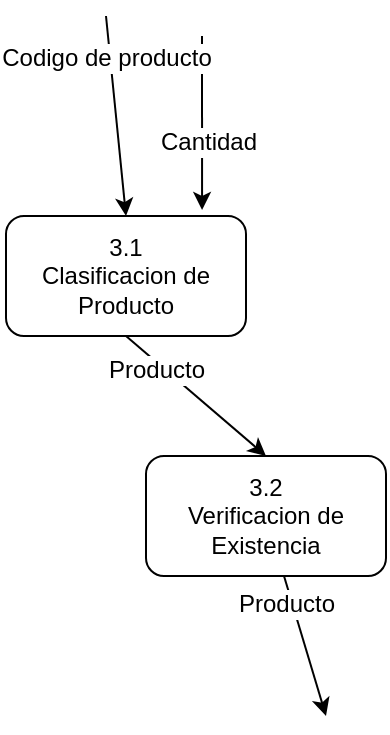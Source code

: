 <mxfile version="12.1.0" type="device" pages="1"><diagram id="PoDbJcZhf3v891BJepXV" name="Page-1"><mxGraphModel dx="1091" dy="599" grid="1" gridSize="10" guides="1" tooltips="1" connect="1" arrows="1" fold="1" page="1" pageScale="1" pageWidth="850" pageHeight="1100" math="0" shadow="0"><root><mxCell id="0"/><mxCell id="1" parent="0"/><mxCell id="snAHuqlN03sdnoS_7xsD-1" value="3.1&lt;br&gt;Clasificacion de Producto" style="rounded=1;whiteSpace=wrap;html=1;" parent="1" vertex="1"><mxGeometry x="90" y="160" width="120" height="60" as="geometry"/></mxCell><mxCell id="snAHuqlN03sdnoS_7xsD-4" value="" style="endArrow=classic;html=1;entryX=0.817;entryY=-0.05;entryDx=0;entryDy=0;entryPerimeter=0;" parent="1" target="snAHuqlN03sdnoS_7xsD-1" edge="1"><mxGeometry width="50" height="50" relative="1" as="geometry"><mxPoint x="188" y="70" as="sourcePoint"/><mxPoint x="210" y="90" as="targetPoint"/></mxGeometry></mxCell><mxCell id="snAHuqlN03sdnoS_7xsD-10" value="Cantidad" style="text;html=1;resizable=0;points=[];align=center;verticalAlign=middle;labelBackgroundColor=#ffffff;" parent="snAHuqlN03sdnoS_7xsD-4" vertex="1" connectable="0"><mxGeometry x="0.218" y="3" relative="1" as="geometry"><mxPoint as="offset"/></mxGeometry></mxCell><mxCell id="snAHuqlN03sdnoS_7xsD-5" value="" style="endArrow=classic;html=1;entryX=0.5;entryY=0;entryDx=0;entryDy=0;" parent="1" target="snAHuqlN03sdnoS_7xsD-1" edge="1"><mxGeometry width="50" height="50" relative="1" as="geometry"><mxPoint x="140" y="60" as="sourcePoint"/><mxPoint x="150" y="150" as="targetPoint"/></mxGeometry></mxCell><mxCell id="snAHuqlN03sdnoS_7xsD-9" value="Codigo de producto" style="text;html=1;resizable=0;points=[];align=center;verticalAlign=middle;labelBackgroundColor=#ffffff;" parent="snAHuqlN03sdnoS_7xsD-5" vertex="1" connectable="0"><mxGeometry x="0.501" relative="1" as="geometry"><mxPoint x="-7.5" y="-54.5" as="offset"/></mxGeometry></mxCell><mxCell id="snAHuqlN03sdnoS_7xsD-11" value="" style="endArrow=classic;html=1;exitX=0.5;exitY=1;exitDx=0;exitDy=0;" parent="1" source="snAHuqlN03sdnoS_7xsD-1" edge="1"><mxGeometry width="50" height="50" relative="1" as="geometry"><mxPoint x="170" y="330" as="sourcePoint"/><mxPoint x="220" y="280" as="targetPoint"/></mxGeometry></mxCell><mxCell id="snAHuqlN03sdnoS_7xsD-12" value="Producto" style="text;html=1;resizable=0;points=[];align=center;verticalAlign=middle;labelBackgroundColor=#ffffff;" parent="snAHuqlN03sdnoS_7xsD-11" vertex="1" connectable="0"><mxGeometry x="-0.513" y="-3" relative="1" as="geometry"><mxPoint as="offset"/></mxGeometry></mxCell><mxCell id="snAHuqlN03sdnoS_7xsD-13" value="3.2&lt;br&gt;Verificacion de Existencia" style="rounded=1;whiteSpace=wrap;html=1;" parent="1" vertex="1"><mxGeometry x="160" y="280" width="120" height="60" as="geometry"/></mxCell><mxCell id="snAHuqlN03sdnoS_7xsD-15" value="" style="endArrow=classic;html=1;" parent="1" source="snAHuqlN03sdnoS_7xsD-13" edge="1"><mxGeometry width="50" height="50" relative="1" as="geometry"><mxPoint x="200" y="420" as="sourcePoint"/><mxPoint x="250" y="410" as="targetPoint"/></mxGeometry></mxCell><mxCell id="snAHuqlN03sdnoS_7xsD-17" value="Producto" style="text;html=1;resizable=0;points=[];align=center;verticalAlign=middle;labelBackgroundColor=#ffffff;" parent="snAHuqlN03sdnoS_7xsD-15" vertex="1" connectable="0"><mxGeometry x="-0.625" y="-3" relative="1" as="geometry"><mxPoint as="offset"/></mxGeometry></mxCell></root></mxGraphModel></diagram></mxfile>